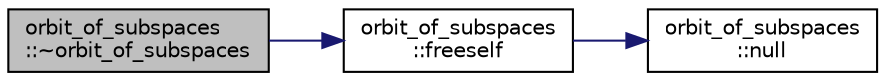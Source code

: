 digraph "orbit_of_subspaces::~orbit_of_subspaces"
{
  edge [fontname="Helvetica",fontsize="10",labelfontname="Helvetica",labelfontsize="10"];
  node [fontname="Helvetica",fontsize="10",shape=record];
  rankdir="LR";
  Node3 [label="orbit_of_subspaces\l::~orbit_of_subspaces",height=0.2,width=0.4,color="black", fillcolor="grey75", style="filled", fontcolor="black"];
  Node3 -> Node4 [color="midnightblue",fontsize="10",style="solid",fontname="Helvetica"];
  Node4 [label="orbit_of_subspaces\l::freeself",height=0.2,width=0.4,color="black", fillcolor="white", style="filled",URL="$d5/d64/classorbit__of__subspaces.html#a3157117462ce7ecbf8bf7eba61998f5a"];
  Node4 -> Node5 [color="midnightblue",fontsize="10",style="solid",fontname="Helvetica"];
  Node5 [label="orbit_of_subspaces\l::null",height=0.2,width=0.4,color="black", fillcolor="white", style="filled",URL="$d5/d64/classorbit__of__subspaces.html#a2171f35b76e2c067abf69d07e2bce04b"];
}
